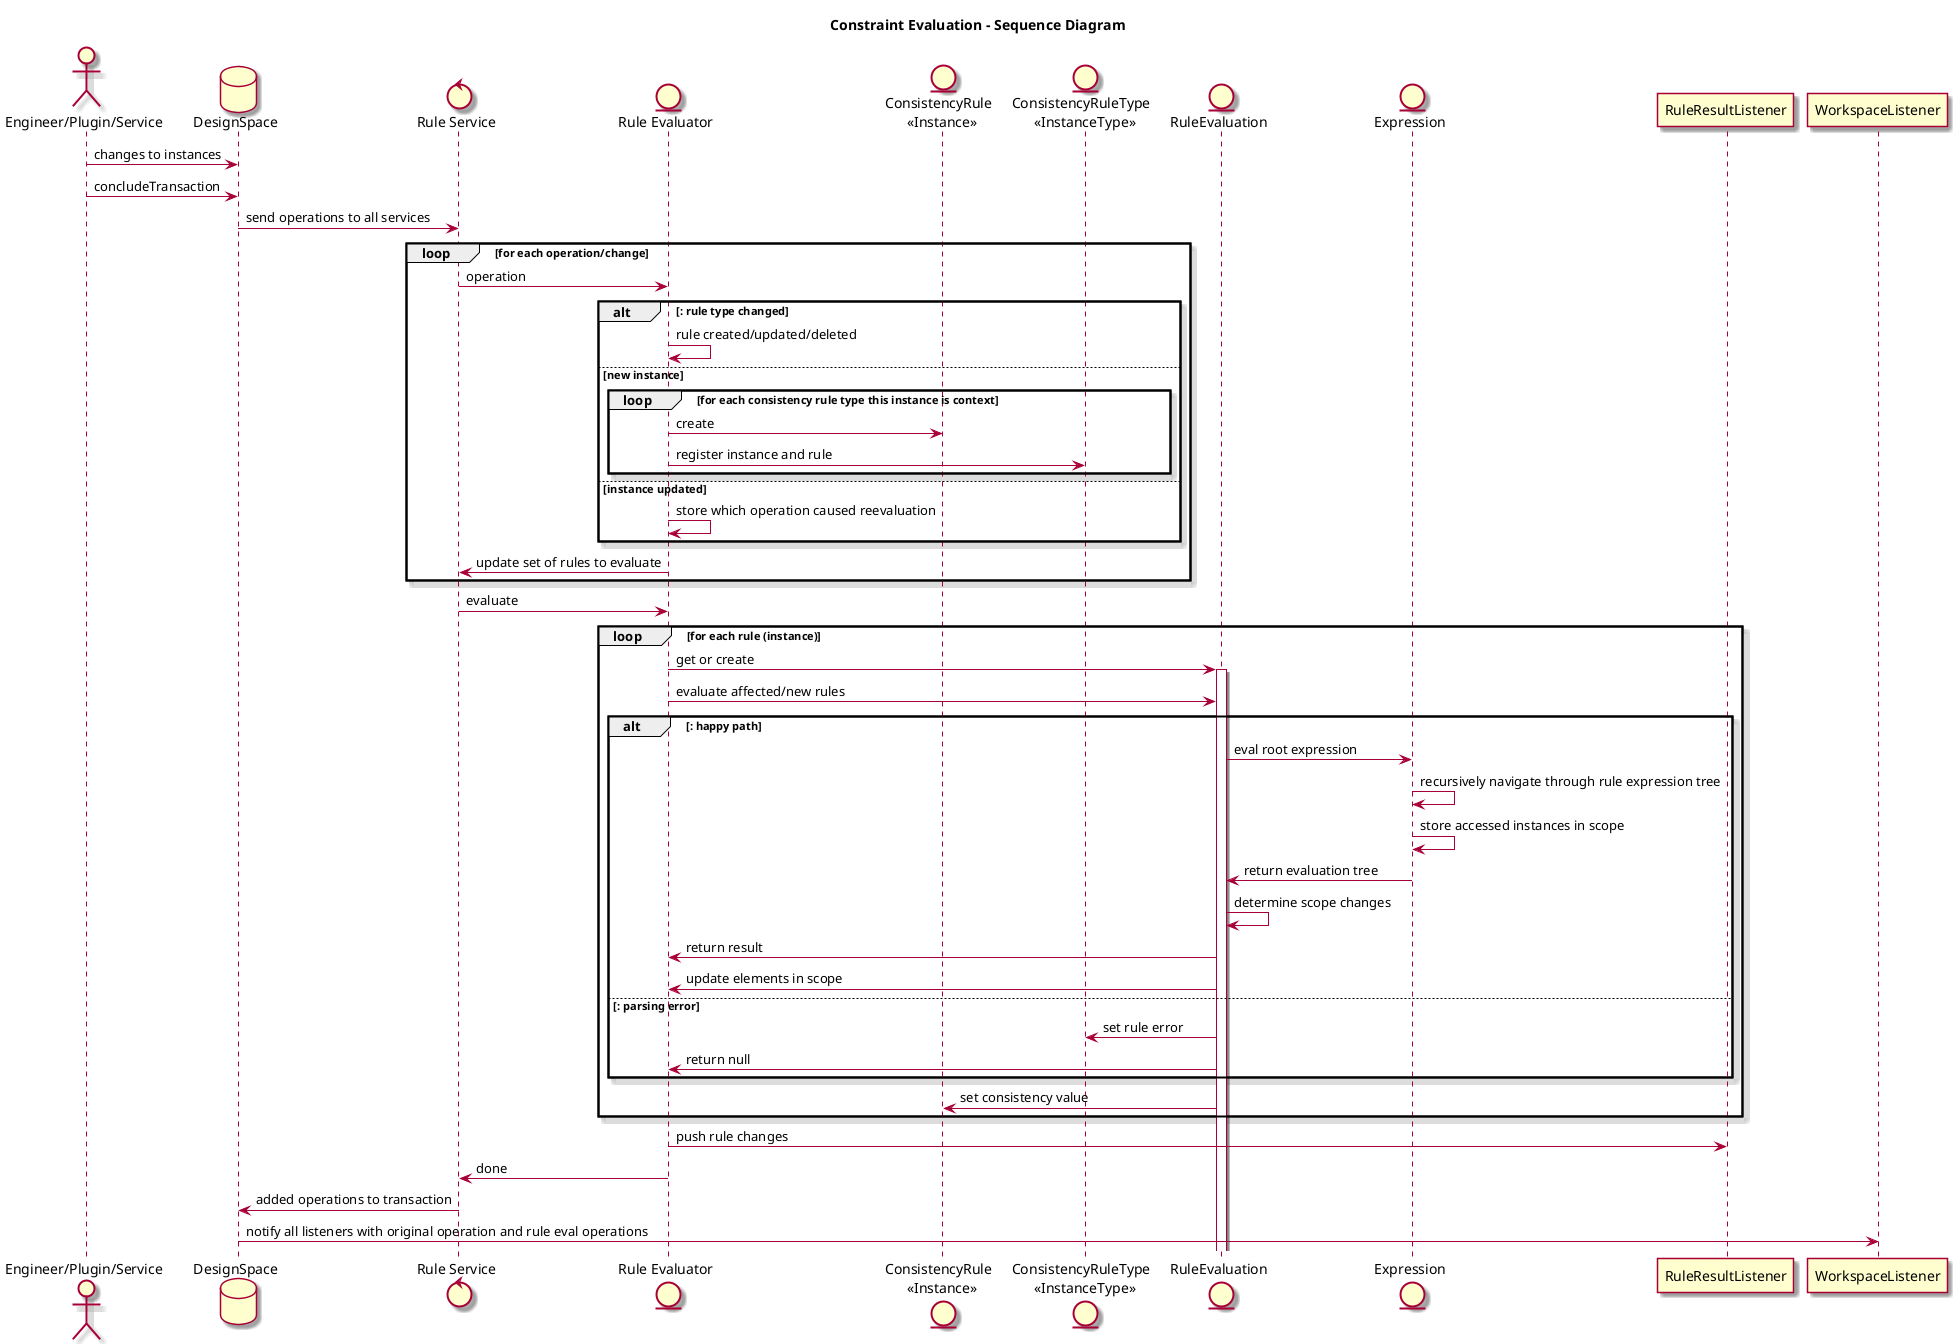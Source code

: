 @startuml

skin rose

title "Constraint Evaluation - Sequence Diagram"

actor "Engineer/Plugin/Service" as source
database "DesignSpace" as DS
control "Rule Service" as ruleS
entity "Rule Evaluator" as arl 
entity "ConsistencyRule \n <<Instance>>" as rule
entity "ConsistencyRuleType \n <<InstanceType>>" as type
entity "RuleEvaluation" as eval
entity "Expression" as expr

source -> DS : changes to instances
source -> DS : concludeTransaction
DS -> ruleS : send operations to all services

loop for each operation/change
ruleS -> arl : operation

alt : rule type changed
	arl -> arl: rule created/updated/deleted

else new instance
	loop for each consistency rule type this instance is context
		arl -> rule : create
		arl -> type : register instance and rule
	end

else instance updated
	arl -> arl : store which operation caused reevaluation
end
arl -> ruleS : update set of rules to evaluate
end 

ruleS -> arl : evaluate

loop for each rule (instance)
	arl -> eval : get or create 
	activate eval
	arl -> eval : evaluate affected/new rules
	alt : happy path
	eval -> expr : eval root expression
	expr -> expr : recursively navigate through rule expression tree
	expr -> expr : store accessed instances in scope
	expr -> eval : return evaluation tree
	eval -> eval : determine scope changes
	eval -> arl : return result
	eval -> arl : update elements in scope
	else : parsing error
	eval -> type : set rule error
	eval -> arl : return null
	end
	eval -> rule : set consistency value
end

arl -> RuleResultListener : push rule changes
arl -> ruleS : done

ruleS -> DS : added operations to transaction
DS -> WorkspaceListener : notify all listeners with original operation and rule eval operations




@enduml
